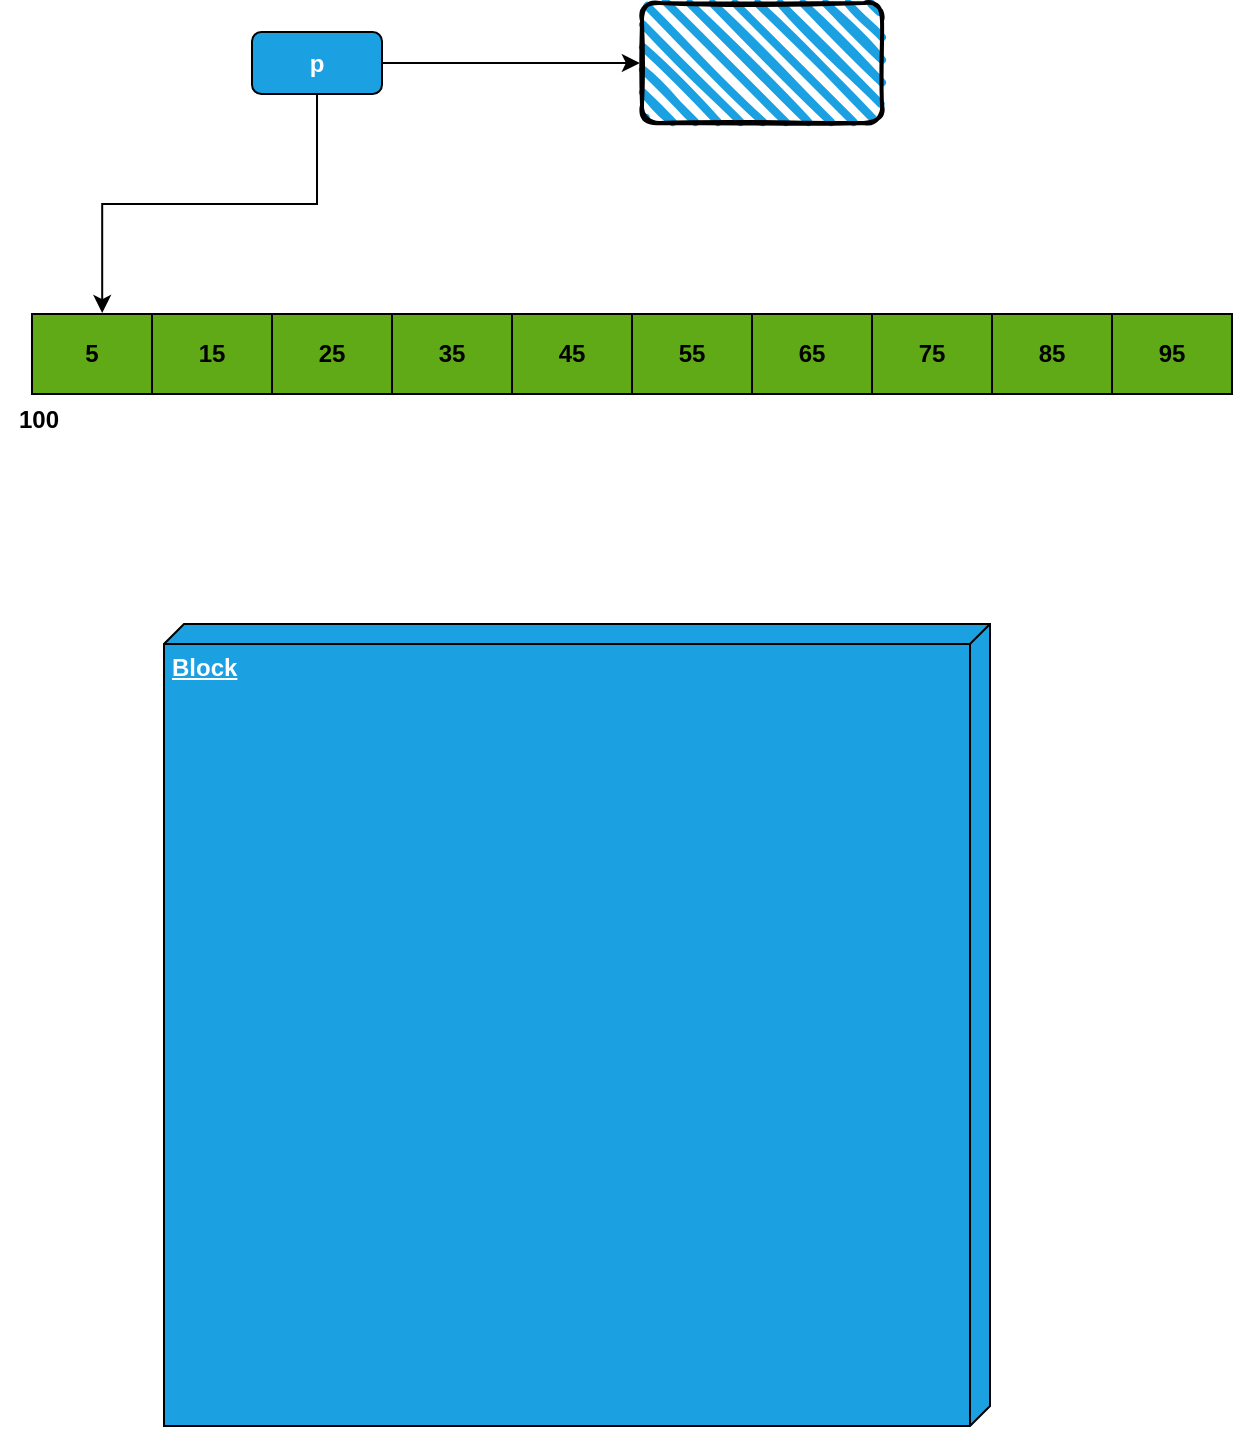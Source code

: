<mxfile version="23.1.5" type="device">
  <diagram name="03/24/2024" id="CDc3wbRaJbwa8NhZAry9">
    <mxGraphModel dx="989" dy="577" grid="0" gridSize="10" guides="1" tooltips="1" connect="1" arrows="1" fold="1" page="1" pageScale="1" pageWidth="850" pageHeight="1100" math="0" shadow="0">
      <root>
        <mxCell id="0" />
        <mxCell id="1" parent="0" />
        <mxCell id="QcH6R4YZnIWqy4eXu1Mp-29" style="edgeStyle=orthogonalEdgeStyle;rounded=0;orthogonalLoop=1;jettySize=auto;html=1;" edge="1" parent="1" source="QcH6R4YZnIWqy4eXu1Mp-8">
          <mxGeometry relative="1" as="geometry">
            <mxPoint x="428.931" y="103.5" as="targetPoint" />
          </mxGeometry>
        </mxCell>
        <mxCell id="QcH6R4YZnIWqy4eXu1Mp-8" value="&lt;b&gt;p&lt;/b&gt;" style="rounded=1;whiteSpace=wrap;html=1;fillColor=#1ba1e2;fontColor=#ffffff;strokeColor=#000000;" vertex="1" parent="1">
          <mxGeometry x="235" y="88" width="65" height="31" as="geometry" />
        </mxCell>
        <mxCell id="QcH6R4YZnIWqy4eXu1Mp-10" value="" style="shape=table;startSize=0;container=1;collapsible=0;childLayout=tableLayout;fillColor=#60a917;strokeColor=#000000;fontColor=#ffffff;" vertex="1" parent="1">
          <mxGeometry x="125" y="229" width="300" height="40" as="geometry" />
        </mxCell>
        <mxCell id="QcH6R4YZnIWqy4eXu1Mp-11" value="" style="shape=tableRow;horizontal=0;startSize=0;swimlaneHead=0;swimlaneBody=0;strokeColor=inherit;top=0;left=0;bottom=0;right=0;collapsible=0;dropTarget=0;fillColor=none;points=[[0,0.5],[1,0.5]];portConstraint=eastwest;" vertex="1" parent="QcH6R4YZnIWqy4eXu1Mp-10">
          <mxGeometry width="300" height="40" as="geometry" />
        </mxCell>
        <mxCell id="QcH6R4YZnIWqy4eXu1Mp-12" value="5" style="shape=partialRectangle;html=1;whiteSpace=wrap;connectable=0;strokeColor=inherit;overflow=hidden;fillColor=none;top=0;left=0;bottom=0;right=0;pointerEvents=1;fontStyle=1" vertex="1" parent="QcH6R4YZnIWqy4eXu1Mp-11">
          <mxGeometry width="60" height="40" as="geometry">
            <mxRectangle width="60" height="40" as="alternateBounds" />
          </mxGeometry>
        </mxCell>
        <mxCell id="QcH6R4YZnIWqy4eXu1Mp-13" value="15" style="shape=partialRectangle;html=1;whiteSpace=wrap;connectable=0;strokeColor=inherit;overflow=hidden;fillColor=none;top=0;left=0;bottom=0;right=0;pointerEvents=1;fontStyle=1" vertex="1" parent="QcH6R4YZnIWqy4eXu1Mp-11">
          <mxGeometry x="60" width="60" height="40" as="geometry">
            <mxRectangle width="60" height="40" as="alternateBounds" />
          </mxGeometry>
        </mxCell>
        <mxCell id="QcH6R4YZnIWqy4eXu1Mp-14" value="25" style="shape=partialRectangle;html=1;whiteSpace=wrap;connectable=0;strokeColor=inherit;overflow=hidden;fillColor=none;top=0;left=0;bottom=0;right=0;pointerEvents=1;fontStyle=1" vertex="1" parent="QcH6R4YZnIWqy4eXu1Mp-11">
          <mxGeometry x="120" width="60" height="40" as="geometry">
            <mxRectangle width="60" height="40" as="alternateBounds" />
          </mxGeometry>
        </mxCell>
        <mxCell id="QcH6R4YZnIWqy4eXu1Mp-15" value="35" style="shape=partialRectangle;html=1;whiteSpace=wrap;connectable=0;strokeColor=inherit;overflow=hidden;fillColor=none;top=0;left=0;bottom=0;right=0;pointerEvents=1;fontStyle=1" vertex="1" parent="QcH6R4YZnIWqy4eXu1Mp-11">
          <mxGeometry x="180" width="60" height="40" as="geometry">
            <mxRectangle width="60" height="40" as="alternateBounds" />
          </mxGeometry>
        </mxCell>
        <mxCell id="QcH6R4YZnIWqy4eXu1Mp-16" value="45" style="shape=partialRectangle;html=1;whiteSpace=wrap;connectable=0;strokeColor=inherit;overflow=hidden;fillColor=none;top=0;left=0;bottom=0;right=0;pointerEvents=1;fontStyle=1" vertex="1" parent="QcH6R4YZnIWqy4eXu1Mp-11">
          <mxGeometry x="240" width="60" height="40" as="geometry">
            <mxRectangle width="60" height="40" as="alternateBounds" />
          </mxGeometry>
        </mxCell>
        <mxCell id="QcH6R4YZnIWqy4eXu1Mp-19" value="" style="shape=table;startSize=0;container=1;collapsible=0;childLayout=tableLayout;fillColor=#60a917;strokeColor=#000000;fontColor=#ffffff;fontStyle=1" vertex="1" parent="1">
          <mxGeometry x="425" y="229" width="300" height="40" as="geometry" />
        </mxCell>
        <mxCell id="QcH6R4YZnIWqy4eXu1Mp-20" value="" style="shape=tableRow;horizontal=0;startSize=0;swimlaneHead=0;swimlaneBody=0;strokeColor=inherit;top=0;left=0;bottom=0;right=0;collapsible=0;dropTarget=0;fillColor=none;points=[[0,0.5],[1,0.5]];portConstraint=eastwest;" vertex="1" parent="QcH6R4YZnIWqy4eXu1Mp-19">
          <mxGeometry width="300" height="40" as="geometry" />
        </mxCell>
        <mxCell id="QcH6R4YZnIWqy4eXu1Mp-21" value="55" style="shape=partialRectangle;html=1;whiteSpace=wrap;connectable=0;strokeColor=inherit;overflow=hidden;fillColor=none;top=0;left=0;bottom=0;right=0;pointerEvents=1;fontStyle=1" vertex="1" parent="QcH6R4YZnIWqy4eXu1Mp-20">
          <mxGeometry width="60" height="40" as="geometry">
            <mxRectangle width="60" height="40" as="alternateBounds" />
          </mxGeometry>
        </mxCell>
        <mxCell id="QcH6R4YZnIWqy4eXu1Mp-22" value="65" style="shape=partialRectangle;html=1;whiteSpace=wrap;connectable=0;strokeColor=inherit;overflow=hidden;fillColor=none;top=0;left=0;bottom=0;right=0;pointerEvents=1;fontStyle=1" vertex="1" parent="QcH6R4YZnIWqy4eXu1Mp-20">
          <mxGeometry x="60" width="60" height="40" as="geometry">
            <mxRectangle width="60" height="40" as="alternateBounds" />
          </mxGeometry>
        </mxCell>
        <mxCell id="QcH6R4YZnIWqy4eXu1Mp-23" value="75" style="shape=partialRectangle;html=1;whiteSpace=wrap;connectable=0;strokeColor=inherit;overflow=hidden;fillColor=none;top=0;left=0;bottom=0;right=0;pointerEvents=1;fontStyle=1" vertex="1" parent="QcH6R4YZnIWqy4eXu1Mp-20">
          <mxGeometry x="120" width="60" height="40" as="geometry">
            <mxRectangle width="60" height="40" as="alternateBounds" />
          </mxGeometry>
        </mxCell>
        <mxCell id="QcH6R4YZnIWqy4eXu1Mp-24" value="85" style="shape=partialRectangle;html=1;whiteSpace=wrap;connectable=0;strokeColor=inherit;overflow=hidden;fillColor=none;top=0;left=0;bottom=0;right=0;pointerEvents=1;fontStyle=1" vertex="1" parent="QcH6R4YZnIWqy4eXu1Mp-20">
          <mxGeometry x="180" width="60" height="40" as="geometry">
            <mxRectangle width="60" height="40" as="alternateBounds" />
          </mxGeometry>
        </mxCell>
        <mxCell id="QcH6R4YZnIWqy4eXu1Mp-25" value="95" style="shape=partialRectangle;html=1;whiteSpace=wrap;connectable=0;strokeColor=inherit;overflow=hidden;fillColor=none;top=0;left=0;bottom=0;right=0;pointerEvents=1;fontStyle=1" vertex="1" parent="QcH6R4YZnIWqy4eXu1Mp-20">
          <mxGeometry x="240" width="60" height="40" as="geometry">
            <mxRectangle width="60" height="40" as="alternateBounds" />
          </mxGeometry>
        </mxCell>
        <mxCell id="QcH6R4YZnIWqy4eXu1Mp-26" value="&lt;b&gt;100&lt;/b&gt;" style="text;html=1;align=center;verticalAlign=middle;resizable=0;points=[];autosize=1;strokeColor=none;fillColor=none;" vertex="1" parent="1">
          <mxGeometry x="109" y="269" width="38" height="26" as="geometry" />
        </mxCell>
        <mxCell id="QcH6R4YZnIWqy4eXu1Mp-31" value="" style="rounded=1;whiteSpace=wrap;html=1;strokeWidth=2;fillWeight=4;hachureGap=8;hachureAngle=45;fillColor=#1ba1e2;sketch=1;" vertex="1" parent="1">
          <mxGeometry x="430" y="73.5" width="120" height="60" as="geometry" />
        </mxCell>
        <mxCell id="QcH6R4YZnIWqy4eXu1Mp-32" style="edgeStyle=orthogonalEdgeStyle;rounded=0;orthogonalLoop=1;jettySize=auto;html=1;entryX=0.117;entryY=-0.012;entryDx=0;entryDy=0;entryPerimeter=0;" edge="1" parent="1" source="QcH6R4YZnIWqy4eXu1Mp-8" target="QcH6R4YZnIWqy4eXu1Mp-11">
          <mxGeometry relative="1" as="geometry" />
        </mxCell>
        <mxCell id="QcH6R4YZnIWqy4eXu1Mp-46" value="Block" style="verticalAlign=top;align=left;spacingTop=8;spacingLeft=2;spacingRight=12;shape=cube;size=10;direction=south;fontStyle=5;html=1;whiteSpace=wrap;fillColor=#1ba1e2;fontColor=#ffffff;strokeColor=#000000;" vertex="1" parent="1">
          <mxGeometry x="191" y="384" width="413" height="401" as="geometry" />
        </mxCell>
      </root>
    </mxGraphModel>
  </diagram>
</mxfile>
